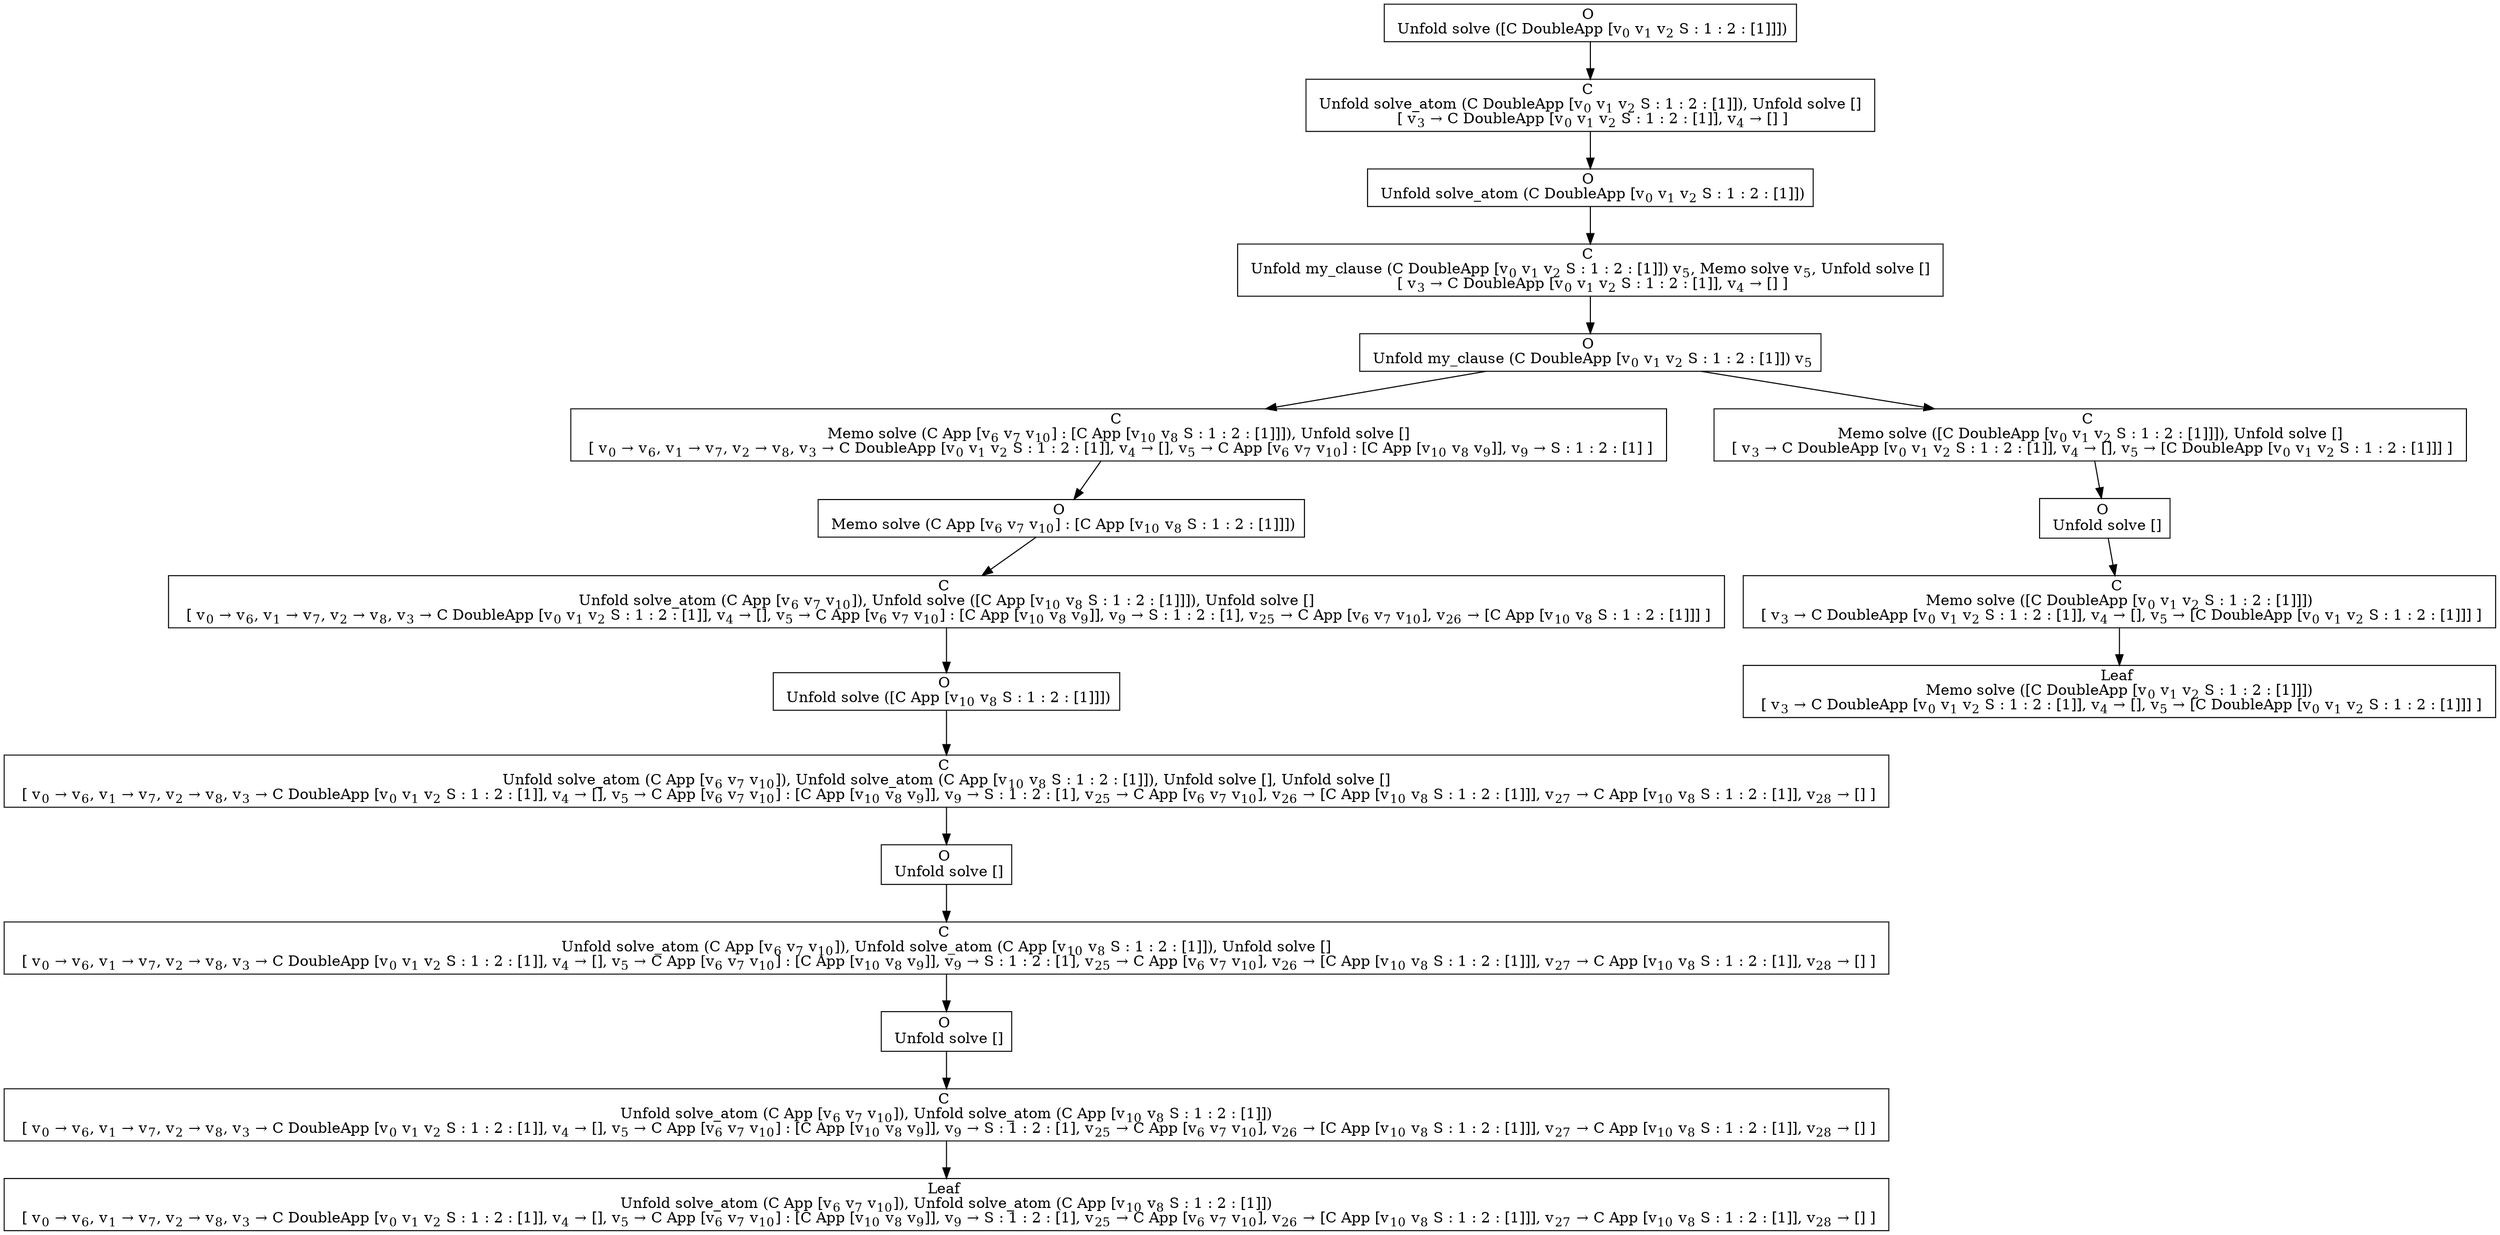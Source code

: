 digraph {
    graph [rankdir=TB
          ,bgcolor=transparent];
    node [shape=box
         ,fillcolor=white
         ,style=filled];
    0 [label=<O <BR/> Unfold solve ([C DoubleApp [v<SUB>0</SUB> v<SUB>1</SUB> v<SUB>2</SUB> S : 1 : 2 : [1]]])>];
    1 [label=<C <BR/> Unfold solve_atom (C DoubleApp [v<SUB>0</SUB> v<SUB>1</SUB> v<SUB>2</SUB> S : 1 : 2 : [1]]), Unfold solve [] <BR/>  [ v<SUB>3</SUB> &rarr; C DoubleApp [v<SUB>0</SUB> v<SUB>1</SUB> v<SUB>2</SUB> S : 1 : 2 : [1]], v<SUB>4</SUB> &rarr; [] ] >];
    2 [label=<O <BR/> Unfold solve_atom (C DoubleApp [v<SUB>0</SUB> v<SUB>1</SUB> v<SUB>2</SUB> S : 1 : 2 : [1]])>];
    3 [label=<C <BR/> Unfold my_clause (C DoubleApp [v<SUB>0</SUB> v<SUB>1</SUB> v<SUB>2</SUB> S : 1 : 2 : [1]]) v<SUB>5</SUB>, Memo solve v<SUB>5</SUB>, Unfold solve [] <BR/>  [ v<SUB>3</SUB> &rarr; C DoubleApp [v<SUB>0</SUB> v<SUB>1</SUB> v<SUB>2</SUB> S : 1 : 2 : [1]], v<SUB>4</SUB> &rarr; [] ] >];
    4 [label=<O <BR/> Unfold my_clause (C DoubleApp [v<SUB>0</SUB> v<SUB>1</SUB> v<SUB>2</SUB> S : 1 : 2 : [1]]) v<SUB>5</SUB>>];
    5 [label=<C <BR/> Memo solve (C App [v<SUB>6</SUB> v<SUB>7</SUB> v<SUB>10</SUB>] : [C App [v<SUB>10</SUB> v<SUB>8</SUB> S : 1 : 2 : [1]]]), Unfold solve [] <BR/>  [ v<SUB>0</SUB> &rarr; v<SUB>6</SUB>, v<SUB>1</SUB> &rarr; v<SUB>7</SUB>, v<SUB>2</SUB> &rarr; v<SUB>8</SUB>, v<SUB>3</SUB> &rarr; C DoubleApp [v<SUB>0</SUB> v<SUB>1</SUB> v<SUB>2</SUB> S : 1 : 2 : [1]], v<SUB>4</SUB> &rarr; [], v<SUB>5</SUB> &rarr; C App [v<SUB>6</SUB> v<SUB>7</SUB> v<SUB>10</SUB>] : [C App [v<SUB>10</SUB> v<SUB>8</SUB> v<SUB>9</SUB>]], v<SUB>9</SUB> &rarr; S : 1 : 2 : [1] ] >];
    6 [label=<C <BR/> Memo solve ([C DoubleApp [v<SUB>0</SUB> v<SUB>1</SUB> v<SUB>2</SUB> S : 1 : 2 : [1]]]), Unfold solve [] <BR/>  [ v<SUB>3</SUB> &rarr; C DoubleApp [v<SUB>0</SUB> v<SUB>1</SUB> v<SUB>2</SUB> S : 1 : 2 : [1]], v<SUB>4</SUB> &rarr; [], v<SUB>5</SUB> &rarr; [C DoubleApp [v<SUB>0</SUB> v<SUB>1</SUB> v<SUB>2</SUB> S : 1 : 2 : [1]]] ] >];
    7 [label=<O <BR/> Memo solve (C App [v<SUB>6</SUB> v<SUB>7</SUB> v<SUB>10</SUB>] : [C App [v<SUB>10</SUB> v<SUB>8</SUB> S : 1 : 2 : [1]]])>];
    8 [label=<C <BR/> Unfold solve_atom (C App [v<SUB>6</SUB> v<SUB>7</SUB> v<SUB>10</SUB>]), Unfold solve ([C App [v<SUB>10</SUB> v<SUB>8</SUB> S : 1 : 2 : [1]]]), Unfold solve [] <BR/>  [ v<SUB>0</SUB> &rarr; v<SUB>6</SUB>, v<SUB>1</SUB> &rarr; v<SUB>7</SUB>, v<SUB>2</SUB> &rarr; v<SUB>8</SUB>, v<SUB>3</SUB> &rarr; C DoubleApp [v<SUB>0</SUB> v<SUB>1</SUB> v<SUB>2</SUB> S : 1 : 2 : [1]], v<SUB>4</SUB> &rarr; [], v<SUB>5</SUB> &rarr; C App [v<SUB>6</SUB> v<SUB>7</SUB> v<SUB>10</SUB>] : [C App [v<SUB>10</SUB> v<SUB>8</SUB> v<SUB>9</SUB>]], v<SUB>9</SUB> &rarr; S : 1 : 2 : [1], v<SUB>25</SUB> &rarr; C App [v<SUB>6</SUB> v<SUB>7</SUB> v<SUB>10</SUB>], v<SUB>26</SUB> &rarr; [C App [v<SUB>10</SUB> v<SUB>8</SUB> S : 1 : 2 : [1]]] ] >];
    9 [label=<O <BR/> Unfold solve ([C App [v<SUB>10</SUB> v<SUB>8</SUB> S : 1 : 2 : [1]]])>];
    10 [label=<C <BR/> Unfold solve_atom (C App [v<SUB>6</SUB> v<SUB>7</SUB> v<SUB>10</SUB>]), Unfold solve_atom (C App [v<SUB>10</SUB> v<SUB>8</SUB> S : 1 : 2 : [1]]), Unfold solve [], Unfold solve [] <BR/>  [ v<SUB>0</SUB> &rarr; v<SUB>6</SUB>, v<SUB>1</SUB> &rarr; v<SUB>7</SUB>, v<SUB>2</SUB> &rarr; v<SUB>8</SUB>, v<SUB>3</SUB> &rarr; C DoubleApp [v<SUB>0</SUB> v<SUB>1</SUB> v<SUB>2</SUB> S : 1 : 2 : [1]], v<SUB>4</SUB> &rarr; [], v<SUB>5</SUB> &rarr; C App [v<SUB>6</SUB> v<SUB>7</SUB> v<SUB>10</SUB>] : [C App [v<SUB>10</SUB> v<SUB>8</SUB> v<SUB>9</SUB>]], v<SUB>9</SUB> &rarr; S : 1 : 2 : [1], v<SUB>25</SUB> &rarr; C App [v<SUB>6</SUB> v<SUB>7</SUB> v<SUB>10</SUB>], v<SUB>26</SUB> &rarr; [C App [v<SUB>10</SUB> v<SUB>8</SUB> S : 1 : 2 : [1]]], v<SUB>27</SUB> &rarr; C App [v<SUB>10</SUB> v<SUB>8</SUB> S : 1 : 2 : [1]], v<SUB>28</SUB> &rarr; [] ] >];
    11 [label=<O <BR/> Unfold solve []>];
    12 [label=<C <BR/> Unfold solve_atom (C App [v<SUB>6</SUB> v<SUB>7</SUB> v<SUB>10</SUB>]), Unfold solve_atom (C App [v<SUB>10</SUB> v<SUB>8</SUB> S : 1 : 2 : [1]]), Unfold solve [] <BR/>  [ v<SUB>0</SUB> &rarr; v<SUB>6</SUB>, v<SUB>1</SUB> &rarr; v<SUB>7</SUB>, v<SUB>2</SUB> &rarr; v<SUB>8</SUB>, v<SUB>3</SUB> &rarr; C DoubleApp [v<SUB>0</SUB> v<SUB>1</SUB> v<SUB>2</SUB> S : 1 : 2 : [1]], v<SUB>4</SUB> &rarr; [], v<SUB>5</SUB> &rarr; C App [v<SUB>6</SUB> v<SUB>7</SUB> v<SUB>10</SUB>] : [C App [v<SUB>10</SUB> v<SUB>8</SUB> v<SUB>9</SUB>]], v<SUB>9</SUB> &rarr; S : 1 : 2 : [1], v<SUB>25</SUB> &rarr; C App [v<SUB>6</SUB> v<SUB>7</SUB> v<SUB>10</SUB>], v<SUB>26</SUB> &rarr; [C App [v<SUB>10</SUB> v<SUB>8</SUB> S : 1 : 2 : [1]]], v<SUB>27</SUB> &rarr; C App [v<SUB>10</SUB> v<SUB>8</SUB> S : 1 : 2 : [1]], v<SUB>28</SUB> &rarr; [] ] >];
    13 [label=<O <BR/> Unfold solve []>];
    14 [label=<C <BR/> Unfold solve_atom (C App [v<SUB>6</SUB> v<SUB>7</SUB> v<SUB>10</SUB>]), Unfold solve_atom (C App [v<SUB>10</SUB> v<SUB>8</SUB> S : 1 : 2 : [1]]) <BR/>  [ v<SUB>0</SUB> &rarr; v<SUB>6</SUB>, v<SUB>1</SUB> &rarr; v<SUB>7</SUB>, v<SUB>2</SUB> &rarr; v<SUB>8</SUB>, v<SUB>3</SUB> &rarr; C DoubleApp [v<SUB>0</SUB> v<SUB>1</SUB> v<SUB>2</SUB> S : 1 : 2 : [1]], v<SUB>4</SUB> &rarr; [], v<SUB>5</SUB> &rarr; C App [v<SUB>6</SUB> v<SUB>7</SUB> v<SUB>10</SUB>] : [C App [v<SUB>10</SUB> v<SUB>8</SUB> v<SUB>9</SUB>]], v<SUB>9</SUB> &rarr; S : 1 : 2 : [1], v<SUB>25</SUB> &rarr; C App [v<SUB>6</SUB> v<SUB>7</SUB> v<SUB>10</SUB>], v<SUB>26</SUB> &rarr; [C App [v<SUB>10</SUB> v<SUB>8</SUB> S : 1 : 2 : [1]]], v<SUB>27</SUB> &rarr; C App [v<SUB>10</SUB> v<SUB>8</SUB> S : 1 : 2 : [1]], v<SUB>28</SUB> &rarr; [] ] >];
    15 [label=<Leaf <BR/> Unfold solve_atom (C App [v<SUB>6</SUB> v<SUB>7</SUB> v<SUB>10</SUB>]), Unfold solve_atom (C App [v<SUB>10</SUB> v<SUB>8</SUB> S : 1 : 2 : [1]]) <BR/>  [ v<SUB>0</SUB> &rarr; v<SUB>6</SUB>, v<SUB>1</SUB> &rarr; v<SUB>7</SUB>, v<SUB>2</SUB> &rarr; v<SUB>8</SUB>, v<SUB>3</SUB> &rarr; C DoubleApp [v<SUB>0</SUB> v<SUB>1</SUB> v<SUB>2</SUB> S : 1 : 2 : [1]], v<SUB>4</SUB> &rarr; [], v<SUB>5</SUB> &rarr; C App [v<SUB>6</SUB> v<SUB>7</SUB> v<SUB>10</SUB>] : [C App [v<SUB>10</SUB> v<SUB>8</SUB> v<SUB>9</SUB>]], v<SUB>9</SUB> &rarr; S : 1 : 2 : [1], v<SUB>25</SUB> &rarr; C App [v<SUB>6</SUB> v<SUB>7</SUB> v<SUB>10</SUB>], v<SUB>26</SUB> &rarr; [C App [v<SUB>10</SUB> v<SUB>8</SUB> S : 1 : 2 : [1]]], v<SUB>27</SUB> &rarr; C App [v<SUB>10</SUB> v<SUB>8</SUB> S : 1 : 2 : [1]], v<SUB>28</SUB> &rarr; [] ] >];
    16 [label=<O <BR/> Unfold solve []>];
    17 [label=<C <BR/> Memo solve ([C DoubleApp [v<SUB>0</SUB> v<SUB>1</SUB> v<SUB>2</SUB> S : 1 : 2 : [1]]]) <BR/>  [ v<SUB>3</SUB> &rarr; C DoubleApp [v<SUB>0</SUB> v<SUB>1</SUB> v<SUB>2</SUB> S : 1 : 2 : [1]], v<SUB>4</SUB> &rarr; [], v<SUB>5</SUB> &rarr; [C DoubleApp [v<SUB>0</SUB> v<SUB>1</SUB> v<SUB>2</SUB> S : 1 : 2 : [1]]] ] >];
    18 [label=<Leaf <BR/> Memo solve ([C DoubleApp [v<SUB>0</SUB> v<SUB>1</SUB> v<SUB>2</SUB> S : 1 : 2 : [1]]]) <BR/>  [ v<SUB>3</SUB> &rarr; C DoubleApp [v<SUB>0</SUB> v<SUB>1</SUB> v<SUB>2</SUB> S : 1 : 2 : [1]], v<SUB>4</SUB> &rarr; [], v<SUB>5</SUB> &rarr; [C DoubleApp [v<SUB>0</SUB> v<SUB>1</SUB> v<SUB>2</SUB> S : 1 : 2 : [1]]] ] >];
    0 -> 1 [label=""];
    1 -> 2 [label=""];
    2 -> 3 [label=""];
    3 -> 4 [label=""];
    4 -> 5 [label=""];
    4 -> 6 [label=""];
    5 -> 7 [label=""];
    6 -> 16 [label=""];
    7 -> 8 [label=""];
    8 -> 9 [label=""];
    9 -> 10 [label=""];
    10 -> 11 [label=""];
    11 -> 12 [label=""];
    12 -> 13 [label=""];
    13 -> 14 [label=""];
    14 -> 15 [label=""];
    16 -> 17 [label=""];
    17 -> 18 [label=""];
}